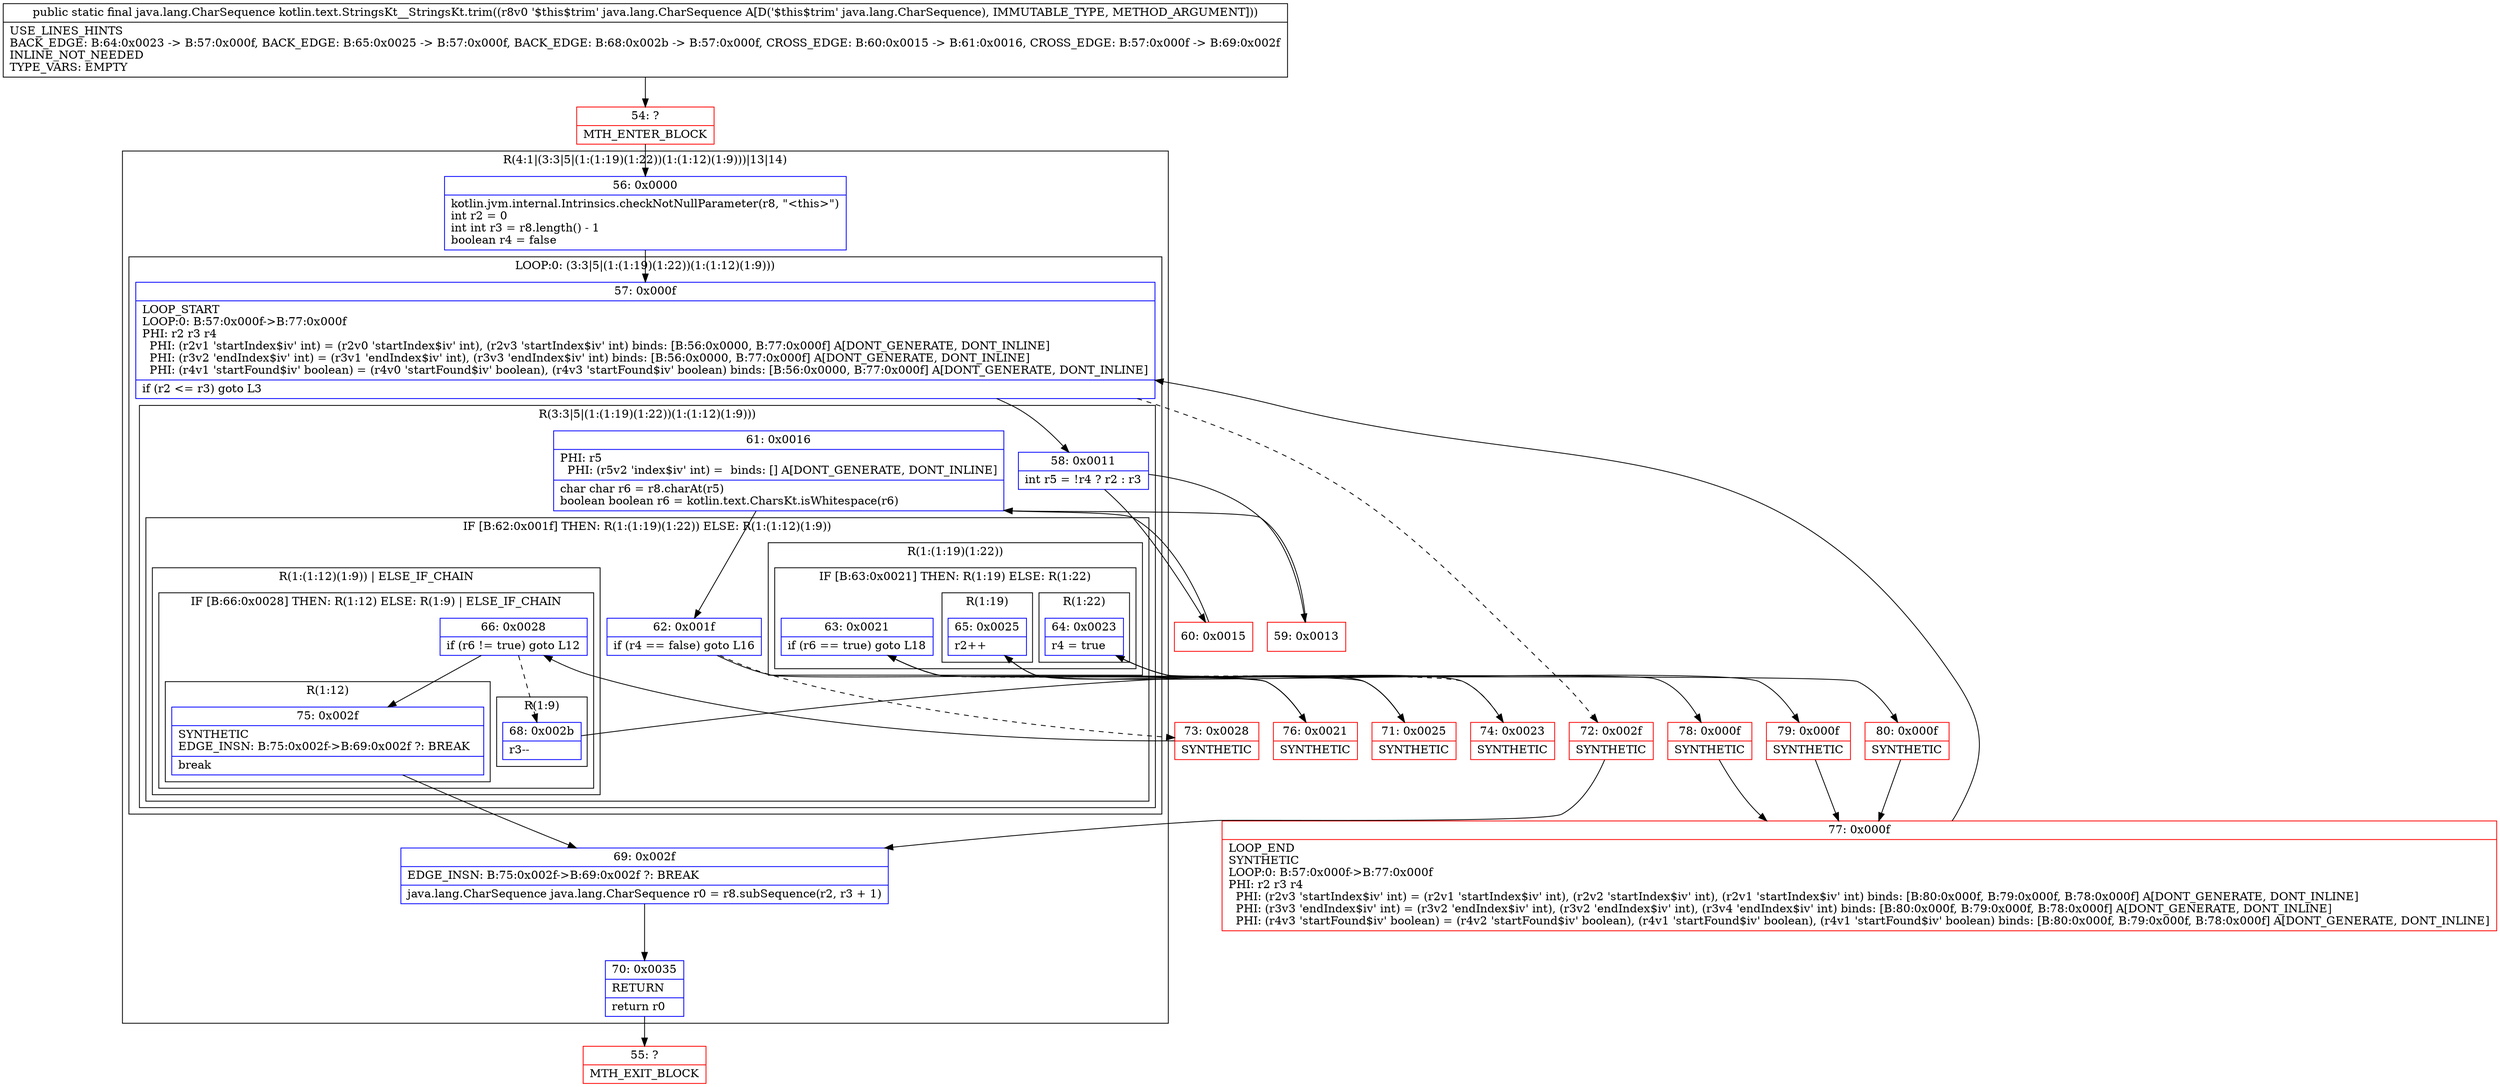 digraph "CFG forkotlin.text.StringsKt__StringsKt.trim(Ljava\/lang\/CharSequence;)Ljava\/lang\/CharSequence;" {
subgraph cluster_Region_1812645507 {
label = "R(4:1|(3:3|5|(1:(1:19)(1:22))(1:(1:12)(1:9)))|13|14)";
node [shape=record,color=blue];
Node_56 [shape=record,label="{56\:\ 0x0000|kotlin.jvm.internal.Intrinsics.checkNotNullParameter(r8, \"\<this\>\")\lint r2 = 0\lint int r3 = r8.length() \- 1\lboolean r4 = false\l}"];
subgraph cluster_LoopRegion_140516087 {
label = "LOOP:0: (3:3|5|(1:(1:19)(1:22))(1:(1:12)(1:9)))";
node [shape=record,color=blue];
Node_57 [shape=record,label="{57\:\ 0x000f|LOOP_START\lLOOP:0: B:57:0x000f\-\>B:77:0x000f\lPHI: r2 r3 r4 \l  PHI: (r2v1 'startIndex$iv' int) = (r2v0 'startIndex$iv' int), (r2v3 'startIndex$iv' int) binds: [B:56:0x0000, B:77:0x000f] A[DONT_GENERATE, DONT_INLINE]\l  PHI: (r3v2 'endIndex$iv' int) = (r3v1 'endIndex$iv' int), (r3v3 'endIndex$iv' int) binds: [B:56:0x0000, B:77:0x000f] A[DONT_GENERATE, DONT_INLINE]\l  PHI: (r4v1 'startFound$iv' boolean) = (r4v0 'startFound$iv' boolean), (r4v3 'startFound$iv' boolean) binds: [B:56:0x0000, B:77:0x000f] A[DONT_GENERATE, DONT_INLINE]\l|if (r2 \<= r3) goto L3\l}"];
subgraph cluster_Region_875131264 {
label = "R(3:3|5|(1:(1:19)(1:22))(1:(1:12)(1:9)))";
node [shape=record,color=blue];
Node_58 [shape=record,label="{58\:\ 0x0011|int r5 = !r4 ? r2 : r3\l}"];
Node_61 [shape=record,label="{61\:\ 0x0016|PHI: r5 \l  PHI: (r5v2 'index$iv' int) =  binds: [] A[DONT_GENERATE, DONT_INLINE]\l|char char r6 = r8.charAt(r5)\lboolean boolean r6 = kotlin.text.CharsKt.isWhitespace(r6)\l}"];
subgraph cluster_IfRegion_749440189 {
label = "IF [B:62:0x001f] THEN: R(1:(1:19)(1:22)) ELSE: R(1:(1:12)(1:9))";
node [shape=record,color=blue];
Node_62 [shape=record,label="{62\:\ 0x001f|if (r4 == false) goto L16\l}"];
subgraph cluster_Region_660167323 {
label = "R(1:(1:19)(1:22))";
node [shape=record,color=blue];
subgraph cluster_IfRegion_1408327129 {
label = "IF [B:63:0x0021] THEN: R(1:19) ELSE: R(1:22)";
node [shape=record,color=blue];
Node_63 [shape=record,label="{63\:\ 0x0021|if (r6 == true) goto L18\l}"];
subgraph cluster_Region_764469359 {
label = "R(1:19)";
node [shape=record,color=blue];
Node_65 [shape=record,label="{65\:\ 0x0025|r2++\l}"];
}
subgraph cluster_Region_605330794 {
label = "R(1:22)";
node [shape=record,color=blue];
Node_64 [shape=record,label="{64\:\ 0x0023|r4 = true\l}"];
}
}
}
subgraph cluster_Region_1976742515 {
label = "R(1:(1:12)(1:9)) | ELSE_IF_CHAIN\l";
node [shape=record,color=blue];
subgraph cluster_IfRegion_822351800 {
label = "IF [B:66:0x0028] THEN: R(1:12) ELSE: R(1:9) | ELSE_IF_CHAIN\l";
node [shape=record,color=blue];
Node_66 [shape=record,label="{66\:\ 0x0028|if (r6 != true) goto L12\l}"];
subgraph cluster_Region_647161505 {
label = "R(1:12)";
node [shape=record,color=blue];
Node_75 [shape=record,label="{75\:\ 0x002f|SYNTHETIC\lEDGE_INSN: B:75:0x002f\-\>B:69:0x002f ?: BREAK  \l|break\l}"];
}
subgraph cluster_Region_237864792 {
label = "R(1:9)";
node [shape=record,color=blue];
Node_68 [shape=record,label="{68\:\ 0x002b|r3\-\-\l}"];
}
}
}
}
}
}
Node_69 [shape=record,label="{69\:\ 0x002f|EDGE_INSN: B:75:0x002f\-\>B:69:0x002f ?: BREAK  \l|java.lang.CharSequence java.lang.CharSequence r0 = r8.subSequence(r2, r3 + 1)\l}"];
Node_70 [shape=record,label="{70\:\ 0x0035|RETURN\l|return r0\l}"];
}
Node_54 [shape=record,color=red,label="{54\:\ ?|MTH_ENTER_BLOCK\l}"];
Node_59 [shape=record,color=red,label="{59\:\ 0x0013}"];
Node_73 [shape=record,color=red,label="{73\:\ 0x0028|SYNTHETIC\l}"];
Node_78 [shape=record,color=red,label="{78\:\ 0x000f|SYNTHETIC\l}"];
Node_77 [shape=record,color=red,label="{77\:\ 0x000f|LOOP_END\lSYNTHETIC\lLOOP:0: B:57:0x000f\-\>B:77:0x000f\lPHI: r2 r3 r4 \l  PHI: (r2v3 'startIndex$iv' int) = (r2v1 'startIndex$iv' int), (r2v2 'startIndex$iv' int), (r2v1 'startIndex$iv' int) binds: [B:80:0x000f, B:79:0x000f, B:78:0x000f] A[DONT_GENERATE, DONT_INLINE]\l  PHI: (r3v3 'endIndex$iv' int) = (r3v2 'endIndex$iv' int), (r3v2 'endIndex$iv' int), (r3v4 'endIndex$iv' int) binds: [B:80:0x000f, B:79:0x000f, B:78:0x000f] A[DONT_GENERATE, DONT_INLINE]\l  PHI: (r4v3 'startFound$iv' boolean) = (r4v2 'startFound$iv' boolean), (r4v1 'startFound$iv' boolean), (r4v1 'startFound$iv' boolean) binds: [B:80:0x000f, B:79:0x000f, B:78:0x000f] A[DONT_GENERATE, DONT_INLINE]\l}"];
Node_55 [shape=record,color=red,label="{55\:\ ?|MTH_EXIT_BLOCK\l}"];
Node_76 [shape=record,color=red,label="{76\:\ 0x0021|SYNTHETIC\l}"];
Node_71 [shape=record,color=red,label="{71\:\ 0x0025|SYNTHETIC\l}"];
Node_79 [shape=record,color=red,label="{79\:\ 0x000f|SYNTHETIC\l}"];
Node_74 [shape=record,color=red,label="{74\:\ 0x0023|SYNTHETIC\l}"];
Node_80 [shape=record,color=red,label="{80\:\ 0x000f|SYNTHETIC\l}"];
Node_60 [shape=record,color=red,label="{60\:\ 0x0015}"];
Node_72 [shape=record,color=red,label="{72\:\ 0x002f|SYNTHETIC\l}"];
MethodNode[shape=record,label="{public static final java.lang.CharSequence kotlin.text.StringsKt__StringsKt.trim((r8v0 '$this$trim' java.lang.CharSequence A[D('$this$trim' java.lang.CharSequence), IMMUTABLE_TYPE, METHOD_ARGUMENT]))  | USE_LINES_HINTS\lBACK_EDGE: B:64:0x0023 \-\> B:57:0x000f, BACK_EDGE: B:65:0x0025 \-\> B:57:0x000f, BACK_EDGE: B:68:0x002b \-\> B:57:0x000f, CROSS_EDGE: B:60:0x0015 \-\> B:61:0x0016, CROSS_EDGE: B:57:0x000f \-\> B:69:0x002f\lINLINE_NOT_NEEDED\lTYPE_VARS: EMPTY\l}"];
MethodNode -> Node_54;Node_56 -> Node_57;
Node_57 -> Node_58;
Node_57 -> Node_72[style=dashed];
Node_58 -> Node_59;
Node_58 -> Node_60;
Node_61 -> Node_62;
Node_62 -> Node_73[style=dashed];
Node_62 -> Node_76;
Node_63 -> Node_71;
Node_63 -> Node_74[style=dashed];
Node_65 -> Node_79;
Node_64 -> Node_80;
Node_66 -> Node_68[style=dashed];
Node_66 -> Node_75;
Node_75 -> Node_69;
Node_68 -> Node_78;
Node_69 -> Node_70;
Node_70 -> Node_55;
Node_54 -> Node_56;
Node_59 -> Node_61;
Node_73 -> Node_66;
Node_78 -> Node_77;
Node_77 -> Node_57;
Node_76 -> Node_63;
Node_71 -> Node_65;
Node_79 -> Node_77;
Node_74 -> Node_64;
Node_80 -> Node_77;
Node_60 -> Node_61;
Node_72 -> Node_69;
}

